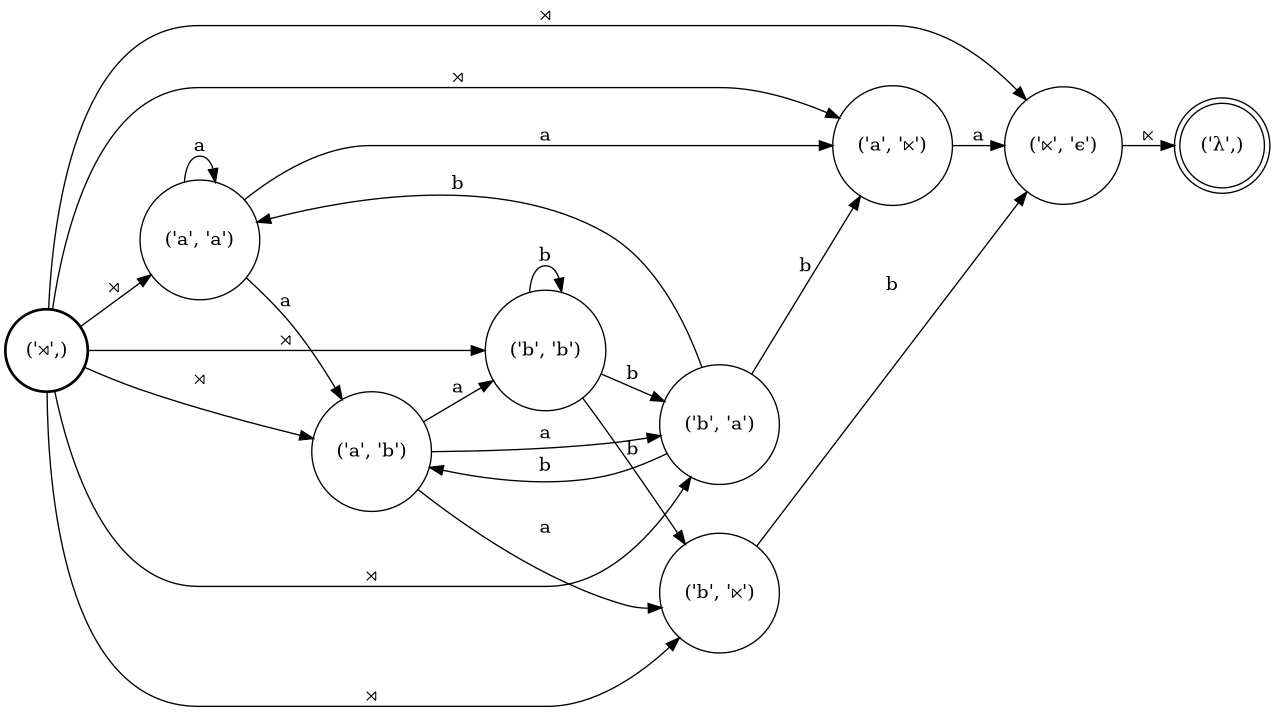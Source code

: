 digraph FST {
rankdir = LR;
size = "8.5,11";
center = 1;
orientation = Portrait;
ranksep = "0.4";
nodesep = "0.25";
8 [label = "('⋊',)", shape = circle, style = bold, fontsize = 14]
	8 -> 7 [label = "⋊", fontsize = 14];
	8 -> 4 [label = "⋊", fontsize = 14];
	8 -> 6 [label = "⋊", fontsize = 14];
	8 -> 3 [label = "⋊", fontsize = 14];
	8 -> 2 [label = "⋊", fontsize = 14];
	8 -> 1 [label = "⋊", fontsize = 14];
	8 -> 5 [label = "⋊", fontsize = 14];
0 [label = "('λ',)", shape = doublecircle, style = solid, fontsize = 14]
1 [label = "('⋉', 'ϵ')", shape = circle, style = solid, fontsize = 14]
	1 -> 0 [label = "⋉", fontsize = 14];
2 [label = "('b', '⋉')", shape = circle, style = solid, fontsize = 14]
	2 -> 1 [label = "b", fontsize = 14];
3 [label = "('a', '⋉')", shape = circle, style = solid, fontsize = 14]
	3 -> 1 [label = "a", fontsize = 14];
4 [label = "('b', 'b')", shape = circle, style = solid, fontsize = 14]
	4 -> 2 [label = "b", fontsize = 14];
	4 -> 6 [label = "b", fontsize = 14];
	4 -> 4 [label = "b", fontsize = 14];
5 [label = "('a', 'b')", shape = circle, style = solid, fontsize = 14]
	5 -> 2 [label = "a", fontsize = 14];
	5 -> 6 [label = "a", fontsize = 14];
	5 -> 4 [label = "a", fontsize = 14];
6 [label = "('b', 'a')", shape = circle, style = solid, fontsize = 14]
	6 -> 3 [label = "b", fontsize = 14];
	6 -> 7 [label = "b", fontsize = 14];
	6 -> 5 [label = "b", fontsize = 14];
7 [label = "('a', 'a')", shape = circle, style = solid, fontsize = 14]
	7 -> 3 [label = "a", fontsize = 14];
	7 -> 7 [label = "a", fontsize = 14];
	7 -> 5 [label = "a", fontsize = 14];
}
